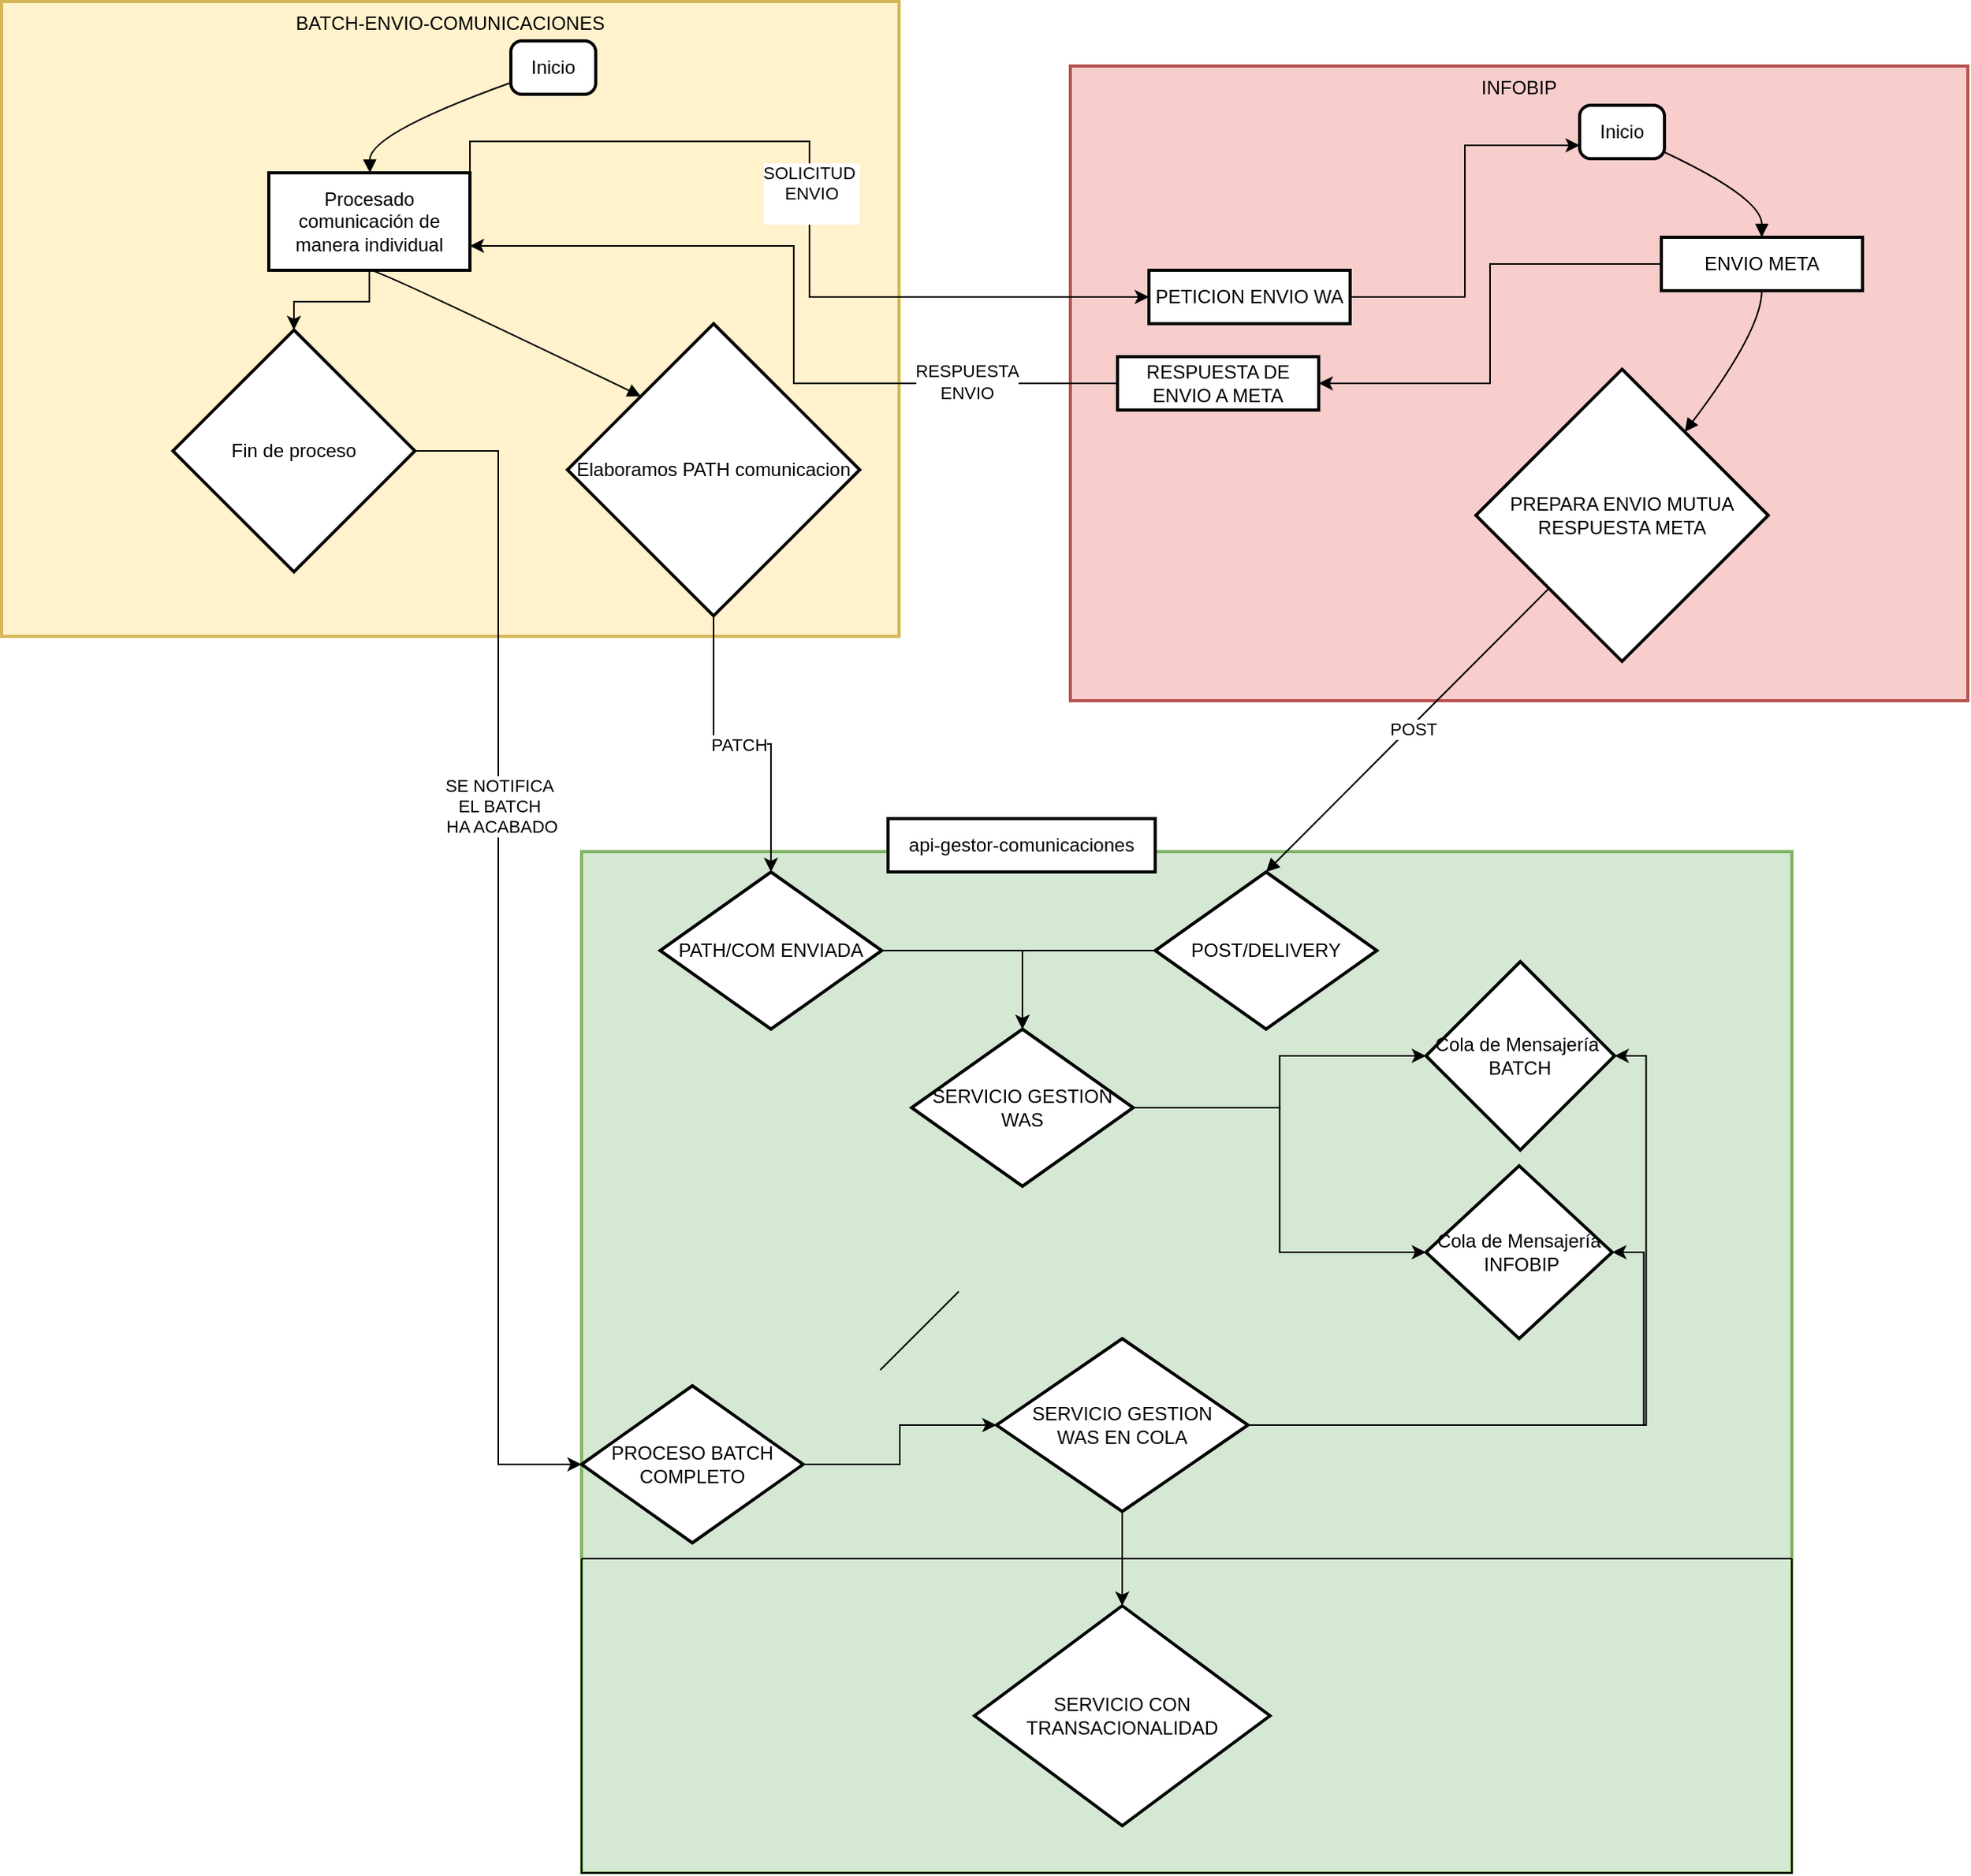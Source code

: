 <mxfile version="24.2.1" type="github">
  <diagram name="Página-1" id="UvlTrTqpwifR-T7z9jxH">
    <mxGraphModel dx="2617" dy="2237" grid="1" gridSize="10" guides="1" tooltips="1" connect="1" arrows="1" fold="1" page="1" pageScale="1" pageWidth="827" pageHeight="1169" math="0" shadow="0">
      <root>
        <mxCell id="0" />
        <mxCell id="1" parent="0" />
        <mxCell id="2" value="" style="whiteSpace=wrap;strokeWidth=2;verticalAlign=top;fillColor=#d5e8d4;strokeColor=#82b366;" parent="1" vertex="1">
          <mxGeometry x="-391" y="-559" width="770" height="650" as="geometry" />
        </mxCell>
        <mxCell id="3" value="api-gestor-comunicaciones" style="whiteSpace=wrap;strokeWidth=2;" parent="1" vertex="1">
          <mxGeometry x="-196" y="-580" width="170" height="34" as="geometry" />
        </mxCell>
        <mxCell id="wovZupBcEu6LegMftBmv-30" style="edgeStyle=orthogonalEdgeStyle;rounded=0;orthogonalLoop=1;jettySize=auto;html=1;entryX=0.5;entryY=0;entryDx=0;entryDy=0;" edge="1" parent="1" source="4" target="wovZupBcEu6LegMftBmv-28">
          <mxGeometry relative="1" as="geometry" />
        </mxCell>
        <mxCell id="4" value="POST/DELIVERY" style="rhombus;strokeWidth=2;whiteSpace=wrap;" parent="1" vertex="1">
          <mxGeometry x="-26" y="-546" width="141" height="100" as="geometry" />
        </mxCell>
        <mxCell id="5" value="INFOBIP" style="whiteSpace=wrap;strokeWidth=2;verticalAlign=top;fillColor=#f8cecc;strokeColor=#b85450;" parent="1" vertex="1">
          <mxGeometry x="-80" y="-1059" width="571" height="404" as="geometry" />
        </mxCell>
        <mxCell id="6" value="Inicio" style="rounded=1;absoluteArcSize=1;arcSize=14;whiteSpace=wrap;strokeWidth=2;" parent="1" vertex="1">
          <mxGeometry x="244" y="-1034" width="54" height="34" as="geometry" />
        </mxCell>
        <mxCell id="wovZupBcEu6LegMftBmv-51" style="edgeStyle=orthogonalEdgeStyle;rounded=0;orthogonalLoop=1;jettySize=auto;html=1;entryX=0;entryY=0.75;entryDx=0;entryDy=0;" edge="1" parent="1" source="7" target="6">
          <mxGeometry relative="1" as="geometry" />
        </mxCell>
        <mxCell id="7" value="PETICION ENVIO WA" style="whiteSpace=wrap;strokeWidth=2;" parent="1" vertex="1">
          <mxGeometry x="-30" y="-929" width="128" height="34" as="geometry" />
        </mxCell>
        <mxCell id="wovZupBcEu6LegMftBmv-59" style="edgeStyle=orthogonalEdgeStyle;rounded=0;orthogonalLoop=1;jettySize=auto;html=1;entryX=1;entryY=0.5;entryDx=0;entryDy=0;" edge="1" parent="1" source="8" target="wovZupBcEu6LegMftBmv-57">
          <mxGeometry relative="1" as="geometry" />
        </mxCell>
        <mxCell id="8" value="ENVIO META" style="whiteSpace=wrap;strokeWidth=2;" parent="1" vertex="1">
          <mxGeometry x="296" y="-950" width="128" height="34" as="geometry" />
        </mxCell>
        <mxCell id="9" value="PREPARA ENVIO MUTUA&#xa;RESPUESTA META" style="rhombus;strokeWidth=2;whiteSpace=wrap;" parent="1" vertex="1">
          <mxGeometry x="178" y="-866" width="186" height="186" as="geometry" />
        </mxCell>
        <mxCell id="12" value="" style="curved=1;startArrow=none;endArrow=block;exitX=0.996;exitY=0.876;entryX=0.499;entryY=0;" parent="1" source="6" target="8" edge="1">
          <mxGeometry relative="1" as="geometry">
            <Array as="points">
              <mxPoint x="360" y="-975" />
            </Array>
          </mxGeometry>
        </mxCell>
        <mxCell id="14" value="" style="curved=1;startArrow=none;endArrow=block;exitX=0.499;exitY=1;entryX=0.876;entryY=0;" parent="1" source="8" target="9" edge="1">
          <mxGeometry relative="1" as="geometry">
            <Array as="points">
              <mxPoint x="360" y="-891" />
            </Array>
          </mxGeometry>
        </mxCell>
        <mxCell id="16" value="" style="curved=1;startArrow=none;endArrow=block;exitX=0;exitY=1;entryX=0.5;entryY=0;exitDx=0;exitDy=0;entryDx=0;entryDy=0;" parent="1" source="9" target="4" edge="1">
          <mxGeometry relative="1" as="geometry">
            <Array as="points" />
          </mxGeometry>
        </mxCell>
        <mxCell id="wovZupBcEu6LegMftBmv-55" value="POST" style="edgeLabel;html=1;align=center;verticalAlign=middle;resizable=0;points=[];" vertex="1" connectable="0" parent="16">
          <mxGeometry x="-0.023" y="1" relative="1" as="geometry">
            <mxPoint as="offset" />
          </mxGeometry>
        </mxCell>
        <mxCell id="wovZupBcEu6LegMftBmv-16" value="BATCH-ENVIO-COMUNICACIONES" style="whiteSpace=wrap;strokeWidth=2;verticalAlign=top;fillColor=#fff2cc;strokeColor=#d6b656;" vertex="1" parent="1">
          <mxGeometry x="-760" y="-1100" width="571" height="404" as="geometry" />
        </mxCell>
        <mxCell id="wovZupBcEu6LegMftBmv-17" value="Inicio" style="rounded=1;absoluteArcSize=1;arcSize=14;whiteSpace=wrap;strokeWidth=2;" vertex="1" parent="1">
          <mxGeometry x="-436" y="-1075" width="54" height="34" as="geometry" />
        </mxCell>
        <mxCell id="wovZupBcEu6LegMftBmv-26" value="" style="edgeStyle=orthogonalEdgeStyle;rounded=0;orthogonalLoop=1;jettySize=auto;html=1;" edge="1" parent="1" source="wovZupBcEu6LegMftBmv-18" target="wovZupBcEu6LegMftBmv-21">
          <mxGeometry relative="1" as="geometry" />
        </mxCell>
        <mxCell id="wovZupBcEu6LegMftBmv-52" style="edgeStyle=orthogonalEdgeStyle;rounded=0;orthogonalLoop=1;jettySize=auto;html=1;exitX=1;exitY=0;exitDx=0;exitDy=0;" edge="1" parent="1" source="wovZupBcEu6LegMftBmv-18" target="7">
          <mxGeometry relative="1" as="geometry" />
        </mxCell>
        <mxCell id="wovZupBcEu6LegMftBmv-53" value="SOLICITUD&amp;nbsp;&lt;div&gt;ENVIO&lt;/div&gt;&lt;div&gt;&lt;br&gt;&lt;/div&gt;" style="edgeLabel;html=1;align=center;verticalAlign=middle;resizable=0;points=[];" vertex="1" connectable="0" parent="wovZupBcEu6LegMftBmv-52">
          <mxGeometry x="-0.026" y="1" relative="1" as="geometry">
            <mxPoint as="offset" />
          </mxGeometry>
        </mxCell>
        <mxCell id="wovZupBcEu6LegMftBmv-18" value="Procesado comunicación de manera individual" style="whiteSpace=wrap;strokeWidth=2;" vertex="1" parent="1">
          <mxGeometry x="-590" y="-991" width="128" height="62" as="geometry" />
        </mxCell>
        <mxCell id="wovZupBcEu6LegMftBmv-35" style="edgeStyle=orthogonalEdgeStyle;rounded=0;orthogonalLoop=1;jettySize=auto;html=1;entryX=0.5;entryY=0;entryDx=0;entryDy=0;" edge="1" parent="1" source="wovZupBcEu6LegMftBmv-20" target="wovZupBcEu6LegMftBmv-29">
          <mxGeometry relative="1" as="geometry" />
        </mxCell>
        <mxCell id="wovZupBcEu6LegMftBmv-54" value="PATCH" style="edgeLabel;html=1;align=center;verticalAlign=middle;resizable=0;points=[];" vertex="1" connectable="0" parent="wovZupBcEu6LegMftBmv-35">
          <mxGeometry x="-0.021" relative="1" as="geometry">
            <mxPoint as="offset" />
          </mxGeometry>
        </mxCell>
        <mxCell id="wovZupBcEu6LegMftBmv-20" value="Elaboramos PATH comunicacion" style="rhombus;strokeWidth=2;whiteSpace=wrap;" vertex="1" parent="1">
          <mxGeometry x="-400" y="-895" width="186" height="186" as="geometry" />
        </mxCell>
        <mxCell id="wovZupBcEu6LegMftBmv-36" style="edgeStyle=orthogonalEdgeStyle;rounded=0;orthogonalLoop=1;jettySize=auto;html=1;entryX=0;entryY=0.5;entryDx=0;entryDy=0;" edge="1" parent="1" source="wovZupBcEu6LegMftBmv-21" target="wovZupBcEu6LegMftBmv-37">
          <mxGeometry relative="1" as="geometry" />
        </mxCell>
        <mxCell id="wovZupBcEu6LegMftBmv-46" value="SE NOTIFICA&amp;nbsp;&lt;div&gt;EL BATCH&amp;nbsp;&lt;/div&gt;&lt;div&gt;HA ACABADO&lt;/div&gt;" style="edgeLabel;html=1;align=center;verticalAlign=middle;resizable=0;points=[];" vertex="1" connectable="0" parent="wovZupBcEu6LegMftBmv-36">
          <mxGeometry x="-0.257" y="2" relative="1" as="geometry">
            <mxPoint as="offset" />
          </mxGeometry>
        </mxCell>
        <mxCell id="wovZupBcEu6LegMftBmv-21" value="Fin de proceso" style="rhombus;strokeWidth=2;whiteSpace=wrap;" vertex="1" parent="1">
          <mxGeometry x="-651" y="-891" width="154" height="154" as="geometry" />
        </mxCell>
        <mxCell id="wovZupBcEu6LegMftBmv-22" value="" style="curved=1;startArrow=none;endArrow=block;exitX=-0.009;exitY=0.788;entryX=0.503;entryY=0;" edge="1" parent="1" source="wovZupBcEu6LegMftBmv-17" target="wovZupBcEu6LegMftBmv-18">
          <mxGeometry relative="1" as="geometry">
            <Array as="points">
              <mxPoint x="-526" y="-1016" />
            </Array>
          </mxGeometry>
        </mxCell>
        <mxCell id="wovZupBcEu6LegMftBmv-24" value="" style="curved=1;startArrow=none;endArrow=block;exitX=0.503;exitY=1;entryX=0.006;entryY=0;" edge="1" parent="1" source="wovZupBcEu6LegMftBmv-18" target="wovZupBcEu6LegMftBmv-20">
          <mxGeometry relative="1" as="geometry">
            <Array as="points">
              <mxPoint x="-526" y="-932" />
            </Array>
          </mxGeometry>
        </mxCell>
        <mxCell id="wovZupBcEu6LegMftBmv-27" value="Cola de Mensajería &#xa;BATCH" style="rhombus;strokeWidth=2;whiteSpace=wrap;" vertex="1" parent="1">
          <mxGeometry x="146.25" y="-489" width="120" height="120" as="geometry" />
        </mxCell>
        <mxCell id="wovZupBcEu6LegMftBmv-32" style="edgeStyle=orthogonalEdgeStyle;rounded=0;orthogonalLoop=1;jettySize=auto;html=1;" edge="1" parent="1" source="wovZupBcEu6LegMftBmv-28" target="wovZupBcEu6LegMftBmv-27">
          <mxGeometry relative="1" as="geometry" />
        </mxCell>
        <mxCell id="wovZupBcEu6LegMftBmv-34" style="edgeStyle=orthogonalEdgeStyle;rounded=0;orthogonalLoop=1;jettySize=auto;html=1;entryX=0;entryY=0.5;entryDx=0;entryDy=0;" edge="1" parent="1" source="wovZupBcEu6LegMftBmv-28" target="wovZupBcEu6LegMftBmv-33">
          <mxGeometry relative="1" as="geometry" />
        </mxCell>
        <mxCell id="wovZupBcEu6LegMftBmv-28" value="SERVICIO GESTION&#xa;WAS" style="rhombus;strokeWidth=2;whiteSpace=wrap;" vertex="1" parent="1">
          <mxGeometry x="-181" y="-446" width="141" height="100" as="geometry" />
        </mxCell>
        <mxCell id="wovZupBcEu6LegMftBmv-31" style="edgeStyle=orthogonalEdgeStyle;rounded=0;orthogonalLoop=1;jettySize=auto;html=1;entryX=0.5;entryY=0;entryDx=0;entryDy=0;" edge="1" parent="1" source="wovZupBcEu6LegMftBmv-29" target="wovZupBcEu6LegMftBmv-28">
          <mxGeometry relative="1" as="geometry" />
        </mxCell>
        <mxCell id="wovZupBcEu6LegMftBmv-29" value="PATH/COM ENVIADA" style="rhombus;strokeWidth=2;whiteSpace=wrap;" vertex="1" parent="1">
          <mxGeometry x="-341" y="-546" width="141" height="100" as="geometry" />
        </mxCell>
        <mxCell id="wovZupBcEu6LegMftBmv-33" value="Cola de Mensajería&#xa; INFOBIP" style="rhombus;strokeWidth=2;whiteSpace=wrap;" vertex="1" parent="1">
          <mxGeometry x="146.25" y="-359" width="118.5" height="110" as="geometry" />
        </mxCell>
        <mxCell id="wovZupBcEu6LegMftBmv-39" style="edgeStyle=orthogonalEdgeStyle;rounded=0;orthogonalLoop=1;jettySize=auto;html=1;" edge="1" parent="1" source="wovZupBcEu6LegMftBmv-37" target="wovZupBcEu6LegMftBmv-38">
          <mxGeometry relative="1" as="geometry" />
        </mxCell>
        <mxCell id="wovZupBcEu6LegMftBmv-37" value="PROCESO BATCH&#xa;COMPLETO" style="rhombus;strokeWidth=2;whiteSpace=wrap;" vertex="1" parent="1">
          <mxGeometry x="-391" y="-219" width="141" height="100" as="geometry" />
        </mxCell>
        <mxCell id="wovZupBcEu6LegMftBmv-40" style="edgeStyle=orthogonalEdgeStyle;rounded=0;orthogonalLoop=1;jettySize=auto;html=1;entryX=1;entryY=0.5;entryDx=0;entryDy=0;" edge="1" parent="1" source="wovZupBcEu6LegMftBmv-38" target="wovZupBcEu6LegMftBmv-27">
          <mxGeometry relative="1" as="geometry" />
        </mxCell>
        <mxCell id="wovZupBcEu6LegMftBmv-41" style="edgeStyle=orthogonalEdgeStyle;rounded=0;orthogonalLoop=1;jettySize=auto;html=1;entryX=1;entryY=0.5;entryDx=0;entryDy=0;" edge="1" parent="1" source="wovZupBcEu6LegMftBmv-38" target="wovZupBcEu6LegMftBmv-33">
          <mxGeometry relative="1" as="geometry" />
        </mxCell>
        <mxCell id="wovZupBcEu6LegMftBmv-44" style="edgeStyle=orthogonalEdgeStyle;rounded=0;orthogonalLoop=1;jettySize=auto;html=1;entryX=0.5;entryY=0;entryDx=0;entryDy=0;" edge="1" parent="1" source="wovZupBcEu6LegMftBmv-38" target="wovZupBcEu6LegMftBmv-43">
          <mxGeometry relative="1" as="geometry" />
        </mxCell>
        <mxCell id="wovZupBcEu6LegMftBmv-38" value="SERVICIO GESTION&#xa;WAS EN COLA" style="rhombus;strokeWidth=2;whiteSpace=wrap;" vertex="1" parent="1">
          <mxGeometry x="-127" y="-249" width="160" height="110" as="geometry" />
        </mxCell>
        <mxCell id="wovZupBcEu6LegMftBmv-43" value="SERVICIO CON TRANSACIONALIDAD" style="rhombus;strokeWidth=2;whiteSpace=wrap;" vertex="1" parent="1">
          <mxGeometry x="-141" y="-79" width="188" height="140" as="geometry" />
        </mxCell>
        <mxCell id="wovZupBcEu6LegMftBmv-45" value="" style="endArrow=none;html=1;rounded=0;" edge="1" parent="1">
          <mxGeometry width="50" height="50" relative="1" as="geometry">
            <mxPoint x="-201" y="-229" as="sourcePoint" />
            <mxPoint x="-151" y="-279" as="targetPoint" />
          </mxGeometry>
        </mxCell>
        <mxCell id="wovZupBcEu6LegMftBmv-50" value="" style="swimlane;startSize=0;rounded=0;shadow=0;glass=0;" vertex="1" parent="1">
          <mxGeometry x="-391" y="-109" width="770" height="200" as="geometry" />
        </mxCell>
        <mxCell id="wovZupBcEu6LegMftBmv-60" style="edgeStyle=orthogonalEdgeStyle;rounded=0;orthogonalLoop=1;jettySize=auto;html=1;entryX=1;entryY=0.75;entryDx=0;entryDy=0;" edge="1" parent="1" source="wovZupBcEu6LegMftBmv-57" target="wovZupBcEu6LegMftBmv-18">
          <mxGeometry relative="1" as="geometry" />
        </mxCell>
        <mxCell id="wovZupBcEu6LegMftBmv-61" value="RESPUESTA&lt;div&gt;ENVIO&lt;/div&gt;" style="edgeLabel;html=1;align=center;verticalAlign=middle;resizable=0;points=[];" vertex="1" connectable="0" parent="wovZupBcEu6LegMftBmv-60">
          <mxGeometry x="-0.616" y="-1" relative="1" as="geometry">
            <mxPoint as="offset" />
          </mxGeometry>
        </mxCell>
        <mxCell id="wovZupBcEu6LegMftBmv-57" value="RESPUESTA DE ENVIO A META" style="whiteSpace=wrap;strokeWidth=2;" vertex="1" parent="1">
          <mxGeometry x="-50" y="-874" width="128" height="34" as="geometry" />
        </mxCell>
      </root>
    </mxGraphModel>
  </diagram>
</mxfile>

